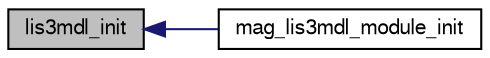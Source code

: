 digraph "lis3mdl_init"
{
  edge [fontname="FreeSans",fontsize="10",labelfontname="FreeSans",labelfontsize="10"];
  node [fontname="FreeSans",fontsize="10",shape=record];
  rankdir="LR";
  Node1 [label="lis3mdl_init",height=0.2,width=0.4,color="black", fillcolor="grey75", style="filled", fontcolor="black"];
  Node1 -> Node2 [dir="back",color="midnightblue",fontsize="10",style="solid",fontname="FreeSans"];
  Node2 [label="mag_lis3mdl_module_init",height=0.2,width=0.4,color="black", fillcolor="white", style="filled",URL="$mag__lis3mdl_8h.html#a6978fda020fd614ae2f1e0fa7feb2165"];
}
